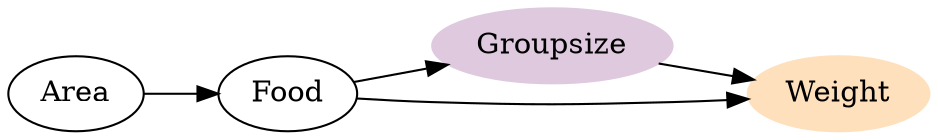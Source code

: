digraph {
Area
Food
Groupsize [style=filled; color="#dfc9de"]
Weight [style=filled; color="#ffe0bd"]
Area -> Food
Food -> Groupsize
Food -> Weight
Groupsize -> Weight
rankdir=LR}


